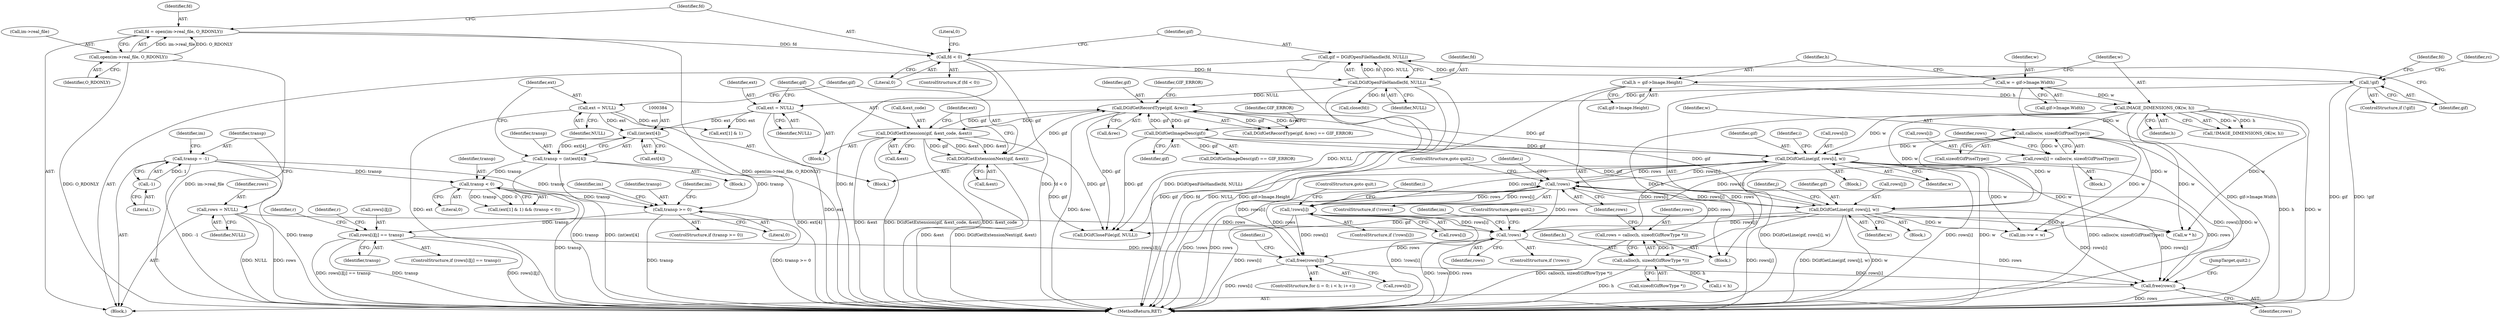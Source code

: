 digraph "0_enlightment_37a96801663b7b4cd3fbe56cc0eb8b6a17e766a8@API" {
"1000765" [label="(Call,free(rows))"];
"1000337" [label="(Call,DGifGetLine(gif, rows[i], w))"];
"1000225" [label="(Call,DGifGetImageDesc(gif))"];
"1000206" [label="(Call,DGifGetRecordType(gif, &rec))"];
"1000391" [label="(Call,DGifGetExtensionNext(gif, &ext))"];
"1000357" [label="(Call,DGifGetExtension(gif, &ext_code, &ext))"];
"1000192" [label="(Call,!gif)"];
"1000186" [label="(Call,gif = DGifOpenFileHandle(fd, NULL))"];
"1000188" [label="(Call,DGifOpenFileHandle(fd, NULL))"];
"1000181" [label="(Call,fd < 0)"];
"1000173" [label="(Call,fd = open(im->real_file, O_RDONLY))"];
"1000175" [label="(Call,open(im->real_file, O_RDONLY))"];
"1000319" [label="(Call,DGifGetLine(gif, rows[j], w))"];
"1000260" [label="(Call,!rows)"];
"1000253" [label="(Call,rows = calloc(h, sizeof(GifRowType *)))"];
"1000255" [label="(Call,calloc(h, sizeof(GifRowType *)))"];
"1000249" [label="(Call,IMAGE_DIMENSIONS_OK(w, h))"];
"1000233" [label="(Call,w = gif->Image.Width)"];
"1000240" [label="(Call,h = gif->Image.Height)"];
"1000282" [label="(Call,!rows[i])"];
"1000273" [label="(Call,rows[i] = calloc(w, sizeof(GifPixelType)))"];
"1000277" [label="(Call,calloc(w, sizeof(GifPixelType)))"];
"1000761" [label="(Call,free(rows[i]))"];
"1000416" [label="(Call,!rows)"];
"1000160" [label="(Call,rows = NULL)"];
"1000560" [label="(Call,rows[i][j] == transp)"];
"1000399" [label="(Call,transp >= 0)"];
"1000163" [label="(Call,transp = -1)"];
"1000165" [label="(Call,-1)"];
"1000377" [label="(Call,transp < 0)"];
"1000381" [label="(Call,transp = (int)ext[4])"];
"1000383" [label="(Call,(int)ext[4])"];
"1000388" [label="(Call,ext = NULL)"];
"1000354" [label="(Call,ext = NULL)"];
"1000281" [label="(ControlStructure,if (!rows[i]))"];
"1000175" [label="(Call,open(im->real_file, O_RDONLY))"];
"1000381" [label="(Call,transp = (int)ext[4])"];
"1000249" [label="(Call,IMAGE_DIMENSIONS_OK(w, h))"];
"1000195" [label="(Call,close(fd))"];
"1000354" [label="(Call,ext = NULL)"];
"1000767" [label="(JumpTarget,quit2:)"];
"1000180" [label="(ControlStructure,if (fd < 0))"];
"1000272" [label="(Block,)"];
"1000282" [label="(Call,!rows[i])"];
"1000566" [label="(Identifier,transp)"];
"1000314" [label="(Identifier,j)"];
"1000235" [label="(Call,gif->Image.Width)"];
"1000613" [label="(Identifier,r)"];
"1000251" [label="(Identifier,h)"];
"1000765" [label="(Call,free(rows))"];
"1000267" [label="(Call,i < h)"];
"1000422" [label="(Identifier,im)"];
"1000192" [label="(Call,!gif)"];
"1000257" [label="(Call,sizeof(GifRowType *))"];
"1000351" [label="(Block,)"];
"1000169" [label="(Identifier,im)"];
"1000378" [label="(Identifier,transp)"];
"1000342" [label="(Identifier,w)"];
"1000364" [label="(Identifier,ext)"];
"1000193" [label="(Identifier,gif)"];
"1000189" [label="(Identifier,fd)"];
"1000379" [label="(Literal,0)"];
"1000560" [label="(Call,rows[i][j] == transp)"];
"1000241" [label="(Identifier,h)"];
"1000318" [label="(Block,)"];
"1000393" [label="(Call,&ext)"];
"1000392" [label="(Identifier,gif)"];
"1000114" [label="(Block,)"];
"1000277" [label="(Call,calloc(w, sizeof(GifPixelType)))"];
"1000166" [label="(Literal,1)"];
"1000335" [label="(Identifier,i)"];
"1000181" [label="(Call,fd < 0)"];
"1000182" [label="(Identifier,fd)"];
"1000385" [label="(Call,ext[4])"];
"1000210" [label="(Identifier,GIF_ERROR)"];
"1000762" [label="(Call,rows[i])"];
"1000400" [label="(Identifier,transp)"];
"1000760" [label="(Identifier,i)"];
"1000226" [label="(Identifier,gif)"];
"1000391" [label="(Call,DGifGetExtensionNext(gif, &ext))"];
"1000320" [label="(Identifier,gif)"];
"1000259" [label="(ControlStructure,if (!rows))"];
"1000162" [label="(Identifier,NULL)"];
"1000183" [label="(Literal,0)"];
"1000417" [label="(Identifier,rows)"];
"1000242" [label="(Call,gif->Image.Height)"];
"1000163" [label="(Call,transp = -1)"];
"1000265" [label="(Identifier,i)"];
"1000405" [label="(Identifier,im)"];
"1000261" [label="(Identifier,rows)"];
"1000176" [label="(Call,im->real_file)"];
"1000284" [label="(Identifier,rows)"];
"1000233" [label="(Call,w = gif->Image.Width)"];
"1000240" [label="(Call,h = gif->Image.Height)"];
"1000185" [label="(Literal,0)"];
"1000222" [label="(Block,)"];
"1000415" [label="(ControlStructure,if (!rows))"];
"1000260" [label="(Call,!rows)"];
"1000274" [label="(Call,rows[i])"];
"1000768" [label="(Call,DGifCloseFile(gif, NULL))"];
"1000207" [label="(Identifier,gif)"];
"1000324" [label="(Identifier,w)"];
"1000234" [label="(Identifier,w)"];
"1000191" [label="(ControlStructure,if (!gif))"];
"1000255" [label="(Call,calloc(h, sizeof(GifRowType *)))"];
"1000256" [label="(Identifier,h)"];
"1000188" [label="(Call,DGifOpenFileHandle(fd, NULL))"];
"1000279" [label="(Call,sizeof(GifPixelType))"];
"1000250" [label="(Identifier,w)"];
"1000416" [label="(Call,!rows)"];
"1000569" [label="(Identifier,r)"];
"1000262" [label="(ControlStructure,goto quit2;)"];
"1000337" [label="(Call,DGifGetLine(gif, rows[i], w))"];
"1000365" [label="(Block,)"];
"1000336" [label="(Block,)"];
"1000205" [label="(Call,DGifGetRecordType(gif, &rec) == GIF_ERROR)"];
"1000283" [label="(Call,rows[i])"];
"1000412" [label="(Identifier,im)"];
"1000173" [label="(Call,fd = open(im->real_file, O_RDONLY))"];
"1000559" [label="(ControlStructure,if (rows[i][j] == transp))"];
"1000253" [label="(Call,rows = calloc(h, sizeof(GifRowType *)))"];
"1000206" [label="(Call,DGifGetRecordType(gif, &rec))"];
"1000254" [label="(Identifier,rows)"];
"1000164" [label="(Identifier,transp)"];
"1000383" [label="(Call,(int)ext[4])"];
"1000357" [label="(Call,DGifGetExtension(gif, &ext_code, &ext))"];
"1000356" [label="(Identifier,NULL)"];
"1000165" [label="(Call,-1)"];
"1000382" [label="(Identifier,transp)"];
"1000339" [label="(Call,rows[i])"];
"1000371" [label="(Call,(ext[1] & 1) && (transp < 0))"];
"1000187" [label="(Identifier,gif)"];
"1000196" [label="(Identifier,fd)"];
"1000225" [label="(Call,DGifGetImageDesc(gif))"];
"1000766" [label="(Identifier,rows)"];
"1000248" [label="(Call,!IMAGE_DIMENSIONS_OK(w, h))"];
"1000390" [label="(Identifier,NULL)"];
"1000286" [label="(ControlStructure,goto quit;)"];
"1000380" [label="(Block,)"];
"1000338" [label="(Identifier,gif)"];
"1000361" [label="(Call,&ext)"];
"1000190" [label="(Identifier,NULL)"];
"1000399" [label="(Call,transp >= 0)"];
"1000372" [label="(Call,ext[1] & 1)"];
"1000321" [label="(Call,rows[j])"];
"1000200" [label="(Identifier,rc)"];
"1000273" [label="(Call,rows[i] = calloc(w, sizeof(GifPixelType)))"];
"1000227" [label="(Identifier,GIF_ERROR)"];
"1000186" [label="(Call,gif = DGifOpenFileHandle(fd, NULL))"];
"1000752" [label="(ControlStructure,for (i = 0; i < h; i++))"];
"1000319" [label="(Call,DGifGetLine(gif, rows[j], w))"];
"1000161" [label="(Identifier,rows)"];
"1000359" [label="(Call,&ext_code)"];
"1000160" [label="(Call,rows = NULL)"];
"1000174" [label="(Identifier,fd)"];
"1000355" [label="(Identifier,ext)"];
"1000377" [label="(Call,transp < 0)"];
"1000401" [label="(Literal,0)"];
"1000271" [label="(Identifier,i)"];
"1000398" [label="(ControlStructure,if (transp >= 0))"];
"1000561" [label="(Call,rows[i][j])"];
"1000420" [label="(Call,im->w = w)"];
"1000419" [label="(ControlStructure,goto quit2;)"];
"1000773" [label="(MethodReturn,RET)"];
"1000224" [label="(Call,DGifGetImageDesc(gif) == GIF_ERROR)"];
"1000278" [label="(Identifier,w)"];
"1000388" [label="(Call,ext = NULL)"];
"1000389" [label="(Identifier,ext)"];
"1000761" [label="(Call,free(rows[i]))"];
"1000208" [label="(Call,&rec)"];
"1000179" [label="(Identifier,O_RDONLY)"];
"1000481" [label="(Call,w * h)"];
"1000358" [label="(Identifier,gif)"];
"1000765" -> "1000114"  [label="AST: "];
"1000765" -> "1000766"  [label="CFG: "];
"1000766" -> "1000765"  [label="AST: "];
"1000767" -> "1000765"  [label="CFG: "];
"1000765" -> "1000773"  [label="DDG: rows"];
"1000337" -> "1000765"  [label="DDG: rows[i]"];
"1000761" -> "1000765"  [label="DDG: rows[i]"];
"1000416" -> "1000765"  [label="DDG: rows"];
"1000282" -> "1000765"  [label="DDG: rows[i]"];
"1000260" -> "1000765"  [label="DDG: rows"];
"1000319" -> "1000765"  [label="DDG: rows[j]"];
"1000337" -> "1000336"  [label="AST: "];
"1000337" -> "1000342"  [label="CFG: "];
"1000338" -> "1000337"  [label="AST: "];
"1000339" -> "1000337"  [label="AST: "];
"1000342" -> "1000337"  [label="AST: "];
"1000335" -> "1000337"  [label="CFG: "];
"1000337" -> "1000773"  [label="DDG: rows[i]"];
"1000337" -> "1000773"  [label="DDG: w"];
"1000337" -> "1000773"  [label="DDG: DGifGetLine(gif, rows[i], w)"];
"1000337" -> "1000206"  [label="DDG: gif"];
"1000337" -> "1000260"  [label="DDG: rows[i]"];
"1000225" -> "1000337"  [label="DDG: gif"];
"1000260" -> "1000337"  [label="DDG: rows"];
"1000282" -> "1000337"  [label="DDG: rows[i]"];
"1000249" -> "1000337"  [label="DDG: w"];
"1000277" -> "1000337"  [label="DDG: w"];
"1000337" -> "1000416"  [label="DDG: rows[i]"];
"1000337" -> "1000420"  [label="DDG: w"];
"1000337" -> "1000481"  [label="DDG: w"];
"1000337" -> "1000761"  [label="DDG: rows[i]"];
"1000337" -> "1000768"  [label="DDG: gif"];
"1000225" -> "1000224"  [label="AST: "];
"1000225" -> "1000226"  [label="CFG: "];
"1000226" -> "1000225"  [label="AST: "];
"1000227" -> "1000225"  [label="CFG: "];
"1000225" -> "1000206"  [label="DDG: gif"];
"1000225" -> "1000224"  [label="DDG: gif"];
"1000206" -> "1000225"  [label="DDG: gif"];
"1000225" -> "1000319"  [label="DDG: gif"];
"1000225" -> "1000768"  [label="DDG: gif"];
"1000206" -> "1000205"  [label="AST: "];
"1000206" -> "1000208"  [label="CFG: "];
"1000207" -> "1000206"  [label="AST: "];
"1000208" -> "1000206"  [label="AST: "];
"1000210" -> "1000206"  [label="CFG: "];
"1000206" -> "1000773"  [label="DDG: &rec"];
"1000206" -> "1000205"  [label="DDG: gif"];
"1000206" -> "1000205"  [label="DDG: &rec"];
"1000391" -> "1000206"  [label="DDG: gif"];
"1000192" -> "1000206"  [label="DDG: gif"];
"1000319" -> "1000206"  [label="DDG: gif"];
"1000357" -> "1000206"  [label="DDG: gif"];
"1000206" -> "1000357"  [label="DDG: gif"];
"1000206" -> "1000768"  [label="DDG: gif"];
"1000391" -> "1000365"  [label="AST: "];
"1000391" -> "1000393"  [label="CFG: "];
"1000392" -> "1000391"  [label="AST: "];
"1000393" -> "1000391"  [label="AST: "];
"1000364" -> "1000391"  [label="CFG: "];
"1000391" -> "1000773"  [label="DDG: &ext"];
"1000391" -> "1000773"  [label="DDG: DGifGetExtensionNext(gif, &ext)"];
"1000391" -> "1000357"  [label="DDG: &ext"];
"1000357" -> "1000391"  [label="DDG: gif"];
"1000357" -> "1000391"  [label="DDG: &ext"];
"1000391" -> "1000768"  [label="DDG: gif"];
"1000357" -> "1000351"  [label="AST: "];
"1000357" -> "1000361"  [label="CFG: "];
"1000358" -> "1000357"  [label="AST: "];
"1000359" -> "1000357"  [label="AST: "];
"1000361" -> "1000357"  [label="AST: "];
"1000364" -> "1000357"  [label="CFG: "];
"1000357" -> "1000773"  [label="DDG: &ext"];
"1000357" -> "1000773"  [label="DDG: DGifGetExtension(gif, &ext_code, &ext)"];
"1000357" -> "1000773"  [label="DDG: &ext_code"];
"1000357" -> "1000768"  [label="DDG: gif"];
"1000192" -> "1000191"  [label="AST: "];
"1000192" -> "1000193"  [label="CFG: "];
"1000193" -> "1000192"  [label="AST: "];
"1000196" -> "1000192"  [label="CFG: "];
"1000200" -> "1000192"  [label="CFG: "];
"1000192" -> "1000773"  [label="DDG: gif"];
"1000192" -> "1000773"  [label="DDG: !gif"];
"1000186" -> "1000192"  [label="DDG: gif"];
"1000186" -> "1000114"  [label="AST: "];
"1000186" -> "1000188"  [label="CFG: "];
"1000187" -> "1000186"  [label="AST: "];
"1000188" -> "1000186"  [label="AST: "];
"1000193" -> "1000186"  [label="CFG: "];
"1000186" -> "1000773"  [label="DDG: DGifOpenFileHandle(fd, NULL)"];
"1000188" -> "1000186"  [label="DDG: fd"];
"1000188" -> "1000186"  [label="DDG: NULL"];
"1000188" -> "1000190"  [label="CFG: "];
"1000189" -> "1000188"  [label="AST: "];
"1000190" -> "1000188"  [label="AST: "];
"1000188" -> "1000773"  [label="DDG: NULL"];
"1000188" -> "1000773"  [label="DDG: fd"];
"1000181" -> "1000188"  [label="DDG: fd"];
"1000188" -> "1000195"  [label="DDG: fd"];
"1000188" -> "1000354"  [label="DDG: NULL"];
"1000188" -> "1000768"  [label="DDG: NULL"];
"1000181" -> "1000180"  [label="AST: "];
"1000181" -> "1000183"  [label="CFG: "];
"1000182" -> "1000181"  [label="AST: "];
"1000183" -> "1000181"  [label="AST: "];
"1000185" -> "1000181"  [label="CFG: "];
"1000187" -> "1000181"  [label="CFG: "];
"1000181" -> "1000773"  [label="DDG: fd"];
"1000181" -> "1000773"  [label="DDG: fd < 0"];
"1000173" -> "1000181"  [label="DDG: fd"];
"1000173" -> "1000114"  [label="AST: "];
"1000173" -> "1000175"  [label="CFG: "];
"1000174" -> "1000173"  [label="AST: "];
"1000175" -> "1000173"  [label="AST: "];
"1000182" -> "1000173"  [label="CFG: "];
"1000173" -> "1000773"  [label="DDG: open(im->real_file, O_RDONLY)"];
"1000175" -> "1000173"  [label="DDG: im->real_file"];
"1000175" -> "1000173"  [label="DDG: O_RDONLY"];
"1000175" -> "1000179"  [label="CFG: "];
"1000176" -> "1000175"  [label="AST: "];
"1000179" -> "1000175"  [label="AST: "];
"1000175" -> "1000773"  [label="DDG: O_RDONLY"];
"1000175" -> "1000773"  [label="DDG: im->real_file"];
"1000319" -> "1000318"  [label="AST: "];
"1000319" -> "1000324"  [label="CFG: "];
"1000320" -> "1000319"  [label="AST: "];
"1000321" -> "1000319"  [label="AST: "];
"1000324" -> "1000319"  [label="AST: "];
"1000314" -> "1000319"  [label="CFG: "];
"1000319" -> "1000773"  [label="DDG: DGifGetLine(gif, rows[j], w)"];
"1000319" -> "1000773"  [label="DDG: w"];
"1000319" -> "1000773"  [label="DDG: rows[j]"];
"1000319" -> "1000260"  [label="DDG: rows[j]"];
"1000260" -> "1000319"  [label="DDG: rows"];
"1000277" -> "1000319"  [label="DDG: w"];
"1000249" -> "1000319"  [label="DDG: w"];
"1000319" -> "1000416"  [label="DDG: rows[j]"];
"1000319" -> "1000420"  [label="DDG: w"];
"1000319" -> "1000481"  [label="DDG: w"];
"1000319" -> "1000768"  [label="DDG: gif"];
"1000260" -> "1000259"  [label="AST: "];
"1000260" -> "1000261"  [label="CFG: "];
"1000261" -> "1000260"  [label="AST: "];
"1000262" -> "1000260"  [label="CFG: "];
"1000265" -> "1000260"  [label="CFG: "];
"1000260" -> "1000773"  [label="DDG: !rows"];
"1000260" -> "1000773"  [label="DDG: rows"];
"1000253" -> "1000260"  [label="DDG: rows"];
"1000282" -> "1000260"  [label="DDG: rows[i]"];
"1000260" -> "1000282"  [label="DDG: rows"];
"1000260" -> "1000416"  [label="DDG: rows"];
"1000260" -> "1000761"  [label="DDG: rows"];
"1000253" -> "1000222"  [label="AST: "];
"1000253" -> "1000255"  [label="CFG: "];
"1000254" -> "1000253"  [label="AST: "];
"1000255" -> "1000253"  [label="AST: "];
"1000261" -> "1000253"  [label="CFG: "];
"1000253" -> "1000773"  [label="DDG: calloc(h, sizeof(GifRowType *))"];
"1000255" -> "1000253"  [label="DDG: h"];
"1000255" -> "1000257"  [label="CFG: "];
"1000256" -> "1000255"  [label="AST: "];
"1000257" -> "1000255"  [label="AST: "];
"1000255" -> "1000773"  [label="DDG: h"];
"1000249" -> "1000255"  [label="DDG: h"];
"1000255" -> "1000267"  [label="DDG: h"];
"1000249" -> "1000248"  [label="AST: "];
"1000249" -> "1000251"  [label="CFG: "];
"1000250" -> "1000249"  [label="AST: "];
"1000251" -> "1000249"  [label="AST: "];
"1000248" -> "1000249"  [label="CFG: "];
"1000249" -> "1000773"  [label="DDG: h"];
"1000249" -> "1000773"  [label="DDG: w"];
"1000249" -> "1000248"  [label="DDG: w"];
"1000249" -> "1000248"  [label="DDG: h"];
"1000233" -> "1000249"  [label="DDG: w"];
"1000240" -> "1000249"  [label="DDG: h"];
"1000249" -> "1000277"  [label="DDG: w"];
"1000249" -> "1000420"  [label="DDG: w"];
"1000249" -> "1000481"  [label="DDG: w"];
"1000233" -> "1000222"  [label="AST: "];
"1000233" -> "1000235"  [label="CFG: "];
"1000234" -> "1000233"  [label="AST: "];
"1000235" -> "1000233"  [label="AST: "];
"1000241" -> "1000233"  [label="CFG: "];
"1000233" -> "1000773"  [label="DDG: gif->Image.Width"];
"1000240" -> "1000222"  [label="AST: "];
"1000240" -> "1000242"  [label="CFG: "];
"1000241" -> "1000240"  [label="AST: "];
"1000242" -> "1000240"  [label="AST: "];
"1000250" -> "1000240"  [label="CFG: "];
"1000240" -> "1000773"  [label="DDG: gif->Image.Height"];
"1000282" -> "1000281"  [label="AST: "];
"1000282" -> "1000283"  [label="CFG: "];
"1000283" -> "1000282"  [label="AST: "];
"1000286" -> "1000282"  [label="CFG: "];
"1000271" -> "1000282"  [label="CFG: "];
"1000282" -> "1000773"  [label="DDG: !rows[i]"];
"1000282" -> "1000773"  [label="DDG: rows[i]"];
"1000273" -> "1000282"  [label="DDG: rows[i]"];
"1000282" -> "1000416"  [label="DDG: rows[i]"];
"1000282" -> "1000761"  [label="DDG: rows[i]"];
"1000273" -> "1000272"  [label="AST: "];
"1000273" -> "1000277"  [label="CFG: "];
"1000274" -> "1000273"  [label="AST: "];
"1000277" -> "1000273"  [label="AST: "];
"1000284" -> "1000273"  [label="CFG: "];
"1000273" -> "1000773"  [label="DDG: calloc(w, sizeof(GifPixelType))"];
"1000277" -> "1000273"  [label="DDG: w"];
"1000277" -> "1000279"  [label="CFG: "];
"1000278" -> "1000277"  [label="AST: "];
"1000279" -> "1000277"  [label="AST: "];
"1000277" -> "1000773"  [label="DDG: w"];
"1000277" -> "1000420"  [label="DDG: w"];
"1000277" -> "1000481"  [label="DDG: w"];
"1000761" -> "1000752"  [label="AST: "];
"1000761" -> "1000762"  [label="CFG: "];
"1000762" -> "1000761"  [label="AST: "];
"1000760" -> "1000761"  [label="CFG: "];
"1000761" -> "1000773"  [label="DDG: rows[i]"];
"1000416" -> "1000761"  [label="DDG: rows"];
"1000560" -> "1000761"  [label="DDG: rows[i][j]"];
"1000416" -> "1000415"  [label="AST: "];
"1000416" -> "1000417"  [label="CFG: "];
"1000417" -> "1000416"  [label="AST: "];
"1000419" -> "1000416"  [label="CFG: "];
"1000422" -> "1000416"  [label="CFG: "];
"1000416" -> "1000773"  [label="DDG: !rows"];
"1000416" -> "1000773"  [label="DDG: rows"];
"1000160" -> "1000416"  [label="DDG: rows"];
"1000160" -> "1000114"  [label="AST: "];
"1000160" -> "1000162"  [label="CFG: "];
"1000161" -> "1000160"  [label="AST: "];
"1000162" -> "1000160"  [label="AST: "];
"1000164" -> "1000160"  [label="CFG: "];
"1000160" -> "1000773"  [label="DDG: NULL"];
"1000160" -> "1000773"  [label="DDG: rows"];
"1000560" -> "1000559"  [label="AST: "];
"1000560" -> "1000566"  [label="CFG: "];
"1000561" -> "1000560"  [label="AST: "];
"1000566" -> "1000560"  [label="AST: "];
"1000569" -> "1000560"  [label="CFG: "];
"1000613" -> "1000560"  [label="CFG: "];
"1000560" -> "1000773"  [label="DDG: rows[i][j] == transp"];
"1000560" -> "1000773"  [label="DDG: transp"];
"1000560" -> "1000773"  [label="DDG: rows[i][j]"];
"1000399" -> "1000560"  [label="DDG: transp"];
"1000399" -> "1000398"  [label="AST: "];
"1000399" -> "1000401"  [label="CFG: "];
"1000400" -> "1000399"  [label="AST: "];
"1000401" -> "1000399"  [label="AST: "];
"1000405" -> "1000399"  [label="CFG: "];
"1000412" -> "1000399"  [label="CFG: "];
"1000399" -> "1000773"  [label="DDG: transp"];
"1000399" -> "1000773"  [label="DDG: transp >= 0"];
"1000163" -> "1000399"  [label="DDG: transp"];
"1000377" -> "1000399"  [label="DDG: transp"];
"1000381" -> "1000399"  [label="DDG: transp"];
"1000163" -> "1000114"  [label="AST: "];
"1000163" -> "1000165"  [label="CFG: "];
"1000164" -> "1000163"  [label="AST: "];
"1000165" -> "1000163"  [label="AST: "];
"1000169" -> "1000163"  [label="CFG: "];
"1000163" -> "1000773"  [label="DDG: transp"];
"1000163" -> "1000773"  [label="DDG: -1"];
"1000165" -> "1000163"  [label="DDG: 1"];
"1000163" -> "1000377"  [label="DDG: transp"];
"1000165" -> "1000166"  [label="CFG: "];
"1000166" -> "1000165"  [label="AST: "];
"1000377" -> "1000371"  [label="AST: "];
"1000377" -> "1000379"  [label="CFG: "];
"1000378" -> "1000377"  [label="AST: "];
"1000379" -> "1000377"  [label="AST: "];
"1000371" -> "1000377"  [label="CFG: "];
"1000377" -> "1000773"  [label="DDG: transp"];
"1000377" -> "1000371"  [label="DDG: transp"];
"1000377" -> "1000371"  [label="DDG: 0"];
"1000381" -> "1000377"  [label="DDG: transp"];
"1000381" -> "1000380"  [label="AST: "];
"1000381" -> "1000383"  [label="CFG: "];
"1000382" -> "1000381"  [label="AST: "];
"1000383" -> "1000381"  [label="AST: "];
"1000389" -> "1000381"  [label="CFG: "];
"1000381" -> "1000773"  [label="DDG: (int)ext[4]"];
"1000381" -> "1000773"  [label="DDG: transp"];
"1000383" -> "1000381"  [label="DDG: ext[4]"];
"1000383" -> "1000385"  [label="CFG: "];
"1000384" -> "1000383"  [label="AST: "];
"1000385" -> "1000383"  [label="AST: "];
"1000383" -> "1000773"  [label="DDG: ext[4]"];
"1000388" -> "1000383"  [label="DDG: ext"];
"1000354" -> "1000383"  [label="DDG: ext"];
"1000388" -> "1000365"  [label="AST: "];
"1000388" -> "1000390"  [label="CFG: "];
"1000389" -> "1000388"  [label="AST: "];
"1000390" -> "1000388"  [label="AST: "];
"1000392" -> "1000388"  [label="CFG: "];
"1000388" -> "1000773"  [label="DDG: ext"];
"1000388" -> "1000372"  [label="DDG: ext"];
"1000354" -> "1000351"  [label="AST: "];
"1000354" -> "1000356"  [label="CFG: "];
"1000355" -> "1000354"  [label="AST: "];
"1000356" -> "1000354"  [label="AST: "];
"1000358" -> "1000354"  [label="CFG: "];
"1000354" -> "1000773"  [label="DDG: ext"];
"1000354" -> "1000372"  [label="DDG: ext"];
}
